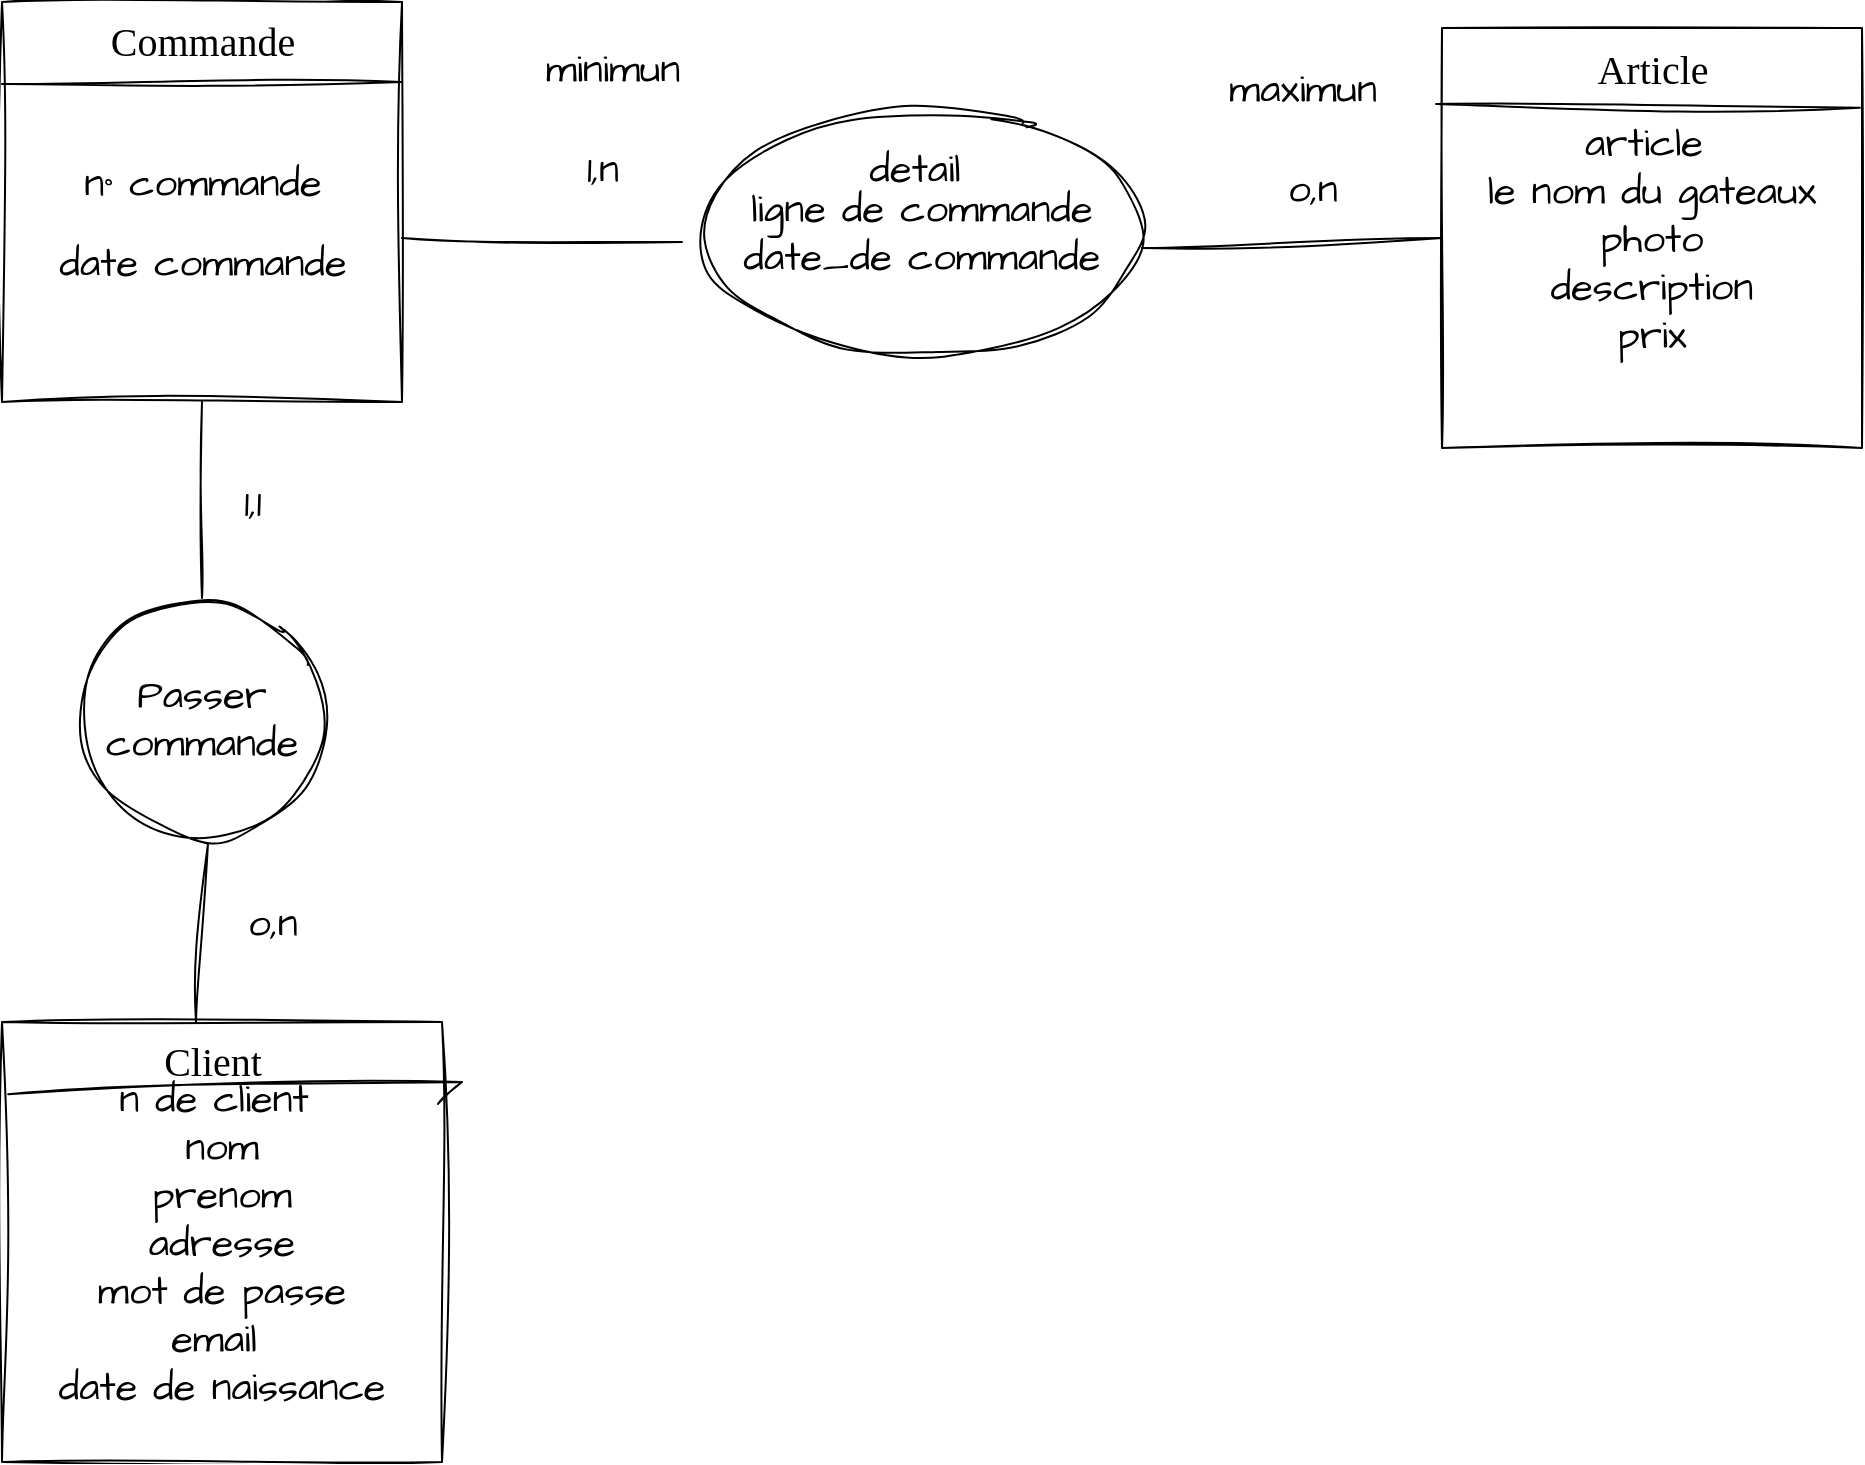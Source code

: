 <mxfile version="24.0.4" type="device">
  <diagram name="Page-1" id="lSGMDel060mrhGk9X5ky">
    <mxGraphModel dx="1434" dy="746" grid="1" gridSize="10" guides="1" tooltips="1" connect="1" arrows="1" fold="1" page="1" pageScale="1" pageWidth="827" pageHeight="1169" math="0" shadow="0">
      <root>
        <mxCell id="0" />
        <mxCell id="1" parent="0" />
        <mxCell id="gNDivGa9tHWg0lS5sGms-2" value="ligne de commande&lt;br style=&quot;border-color: var(--border-color);&quot;&gt;date_de commande" style="ellipse;whiteSpace=wrap;html=1;sketch=1;hachureGap=4;jiggle=2;curveFitting=1;fontFamily=Architects Daughter;fontSource=https%3A%2F%2Ffonts.googleapis.com%2Fcss%3Ffamily%3DArchitects%2BDaughter;fontSize=20;" parent="1" vertex="1">
          <mxGeometry x="410" y="93.5" width="220" height="123" as="geometry" />
        </mxCell>
        <mxCell id="gNDivGa9tHWg0lS5sGms-5" value="Passer commande" style="ellipse;whiteSpace=wrap;html=1;aspect=fixed;sketch=1;hachureGap=4;jiggle=2;curveFitting=1;fontFamily=Architects Daughter;fontSource=https%3A%2F%2Ffonts.googleapis.com%2Fcss%3Ffamily%3DArchitects%2BDaughter;fontSize=20;" parent="1" vertex="1">
          <mxGeometry x="100" y="338" width="120" height="120" as="geometry" />
        </mxCell>
        <mxCell id="gNDivGa9tHWg0lS5sGms-8" value="article&amp;nbsp;&lt;br&gt;le nom du gateaux&lt;br&gt;photo&lt;br&gt;description&lt;br&gt;prix" style="whiteSpace=wrap;html=1;aspect=fixed;sketch=1;hachureGap=4;jiggle=2;curveFitting=1;fontFamily=Architects Daughter;fontSource=https%3A%2F%2Ffonts.googleapis.com%2Fcss%3Ffamily%3DArchitects%2BDaughter;fontSize=20;" parent="1" vertex="1">
          <mxGeometry x="780" y="53" width="210" height="210" as="geometry" />
        </mxCell>
        <mxCell id="gNDivGa9tHWg0lS5sGms-9" value="o,n" style="text;html=1;align=center;verticalAlign=middle;resizable=0;points=[];autosize=1;strokeColor=none;fillColor=none;fontSize=20;fontFamily=Architects Daughter;" parent="1" vertex="1">
          <mxGeometry x="690" y="113" width="50" height="40" as="geometry" />
        </mxCell>
        <mxCell id="gNDivGa9tHWg0lS5sGms-10" value="1,n" style="text;html=1;align=center;verticalAlign=middle;resizable=0;points=[];autosize=1;strokeColor=none;fillColor=none;fontSize=20;fontFamily=Architects Daughter;" parent="1" vertex="1">
          <mxGeometry x="340" y="103" width="40" height="40" as="geometry" />
        </mxCell>
        <mxCell id="gNDivGa9tHWg0lS5sGms-12" value="n de client&amp;nbsp;&lt;br&gt;nom &lt;br&gt;prenom&lt;br&gt;adresse&lt;br&gt;mot de passe&lt;br&gt;email&amp;nbsp;&lt;div&gt;date de naissance&lt;/div&gt;" style="whiteSpace=wrap;html=1;aspect=fixed;sketch=1;hachureGap=4;jiggle=2;curveFitting=1;fontFamily=Architects Daughter;fontSource=https%3A%2F%2Ffonts.googleapis.com%2Fcss%3Ffamily%3DArchitects%2BDaughter;fontSize=20;" parent="1" vertex="1">
          <mxGeometry x="60" y="550" width="220" height="220" as="geometry" />
        </mxCell>
        <mxCell id="gNDivGa9tHWg0lS5sGms-13" value="1,1" style="text;html=1;align=center;verticalAlign=middle;resizable=0;points=[];autosize=1;strokeColor=none;fillColor=none;fontSize=20;fontFamily=Architects Daughter;" parent="1" vertex="1">
          <mxGeometry x="170" y="270" width="30" height="40" as="geometry" />
        </mxCell>
        <mxCell id="gNDivGa9tHWg0lS5sGms-14" value="o,n" style="text;html=1;align=center;verticalAlign=middle;resizable=0;points=[];autosize=1;strokeColor=none;fillColor=none;fontSize=20;fontFamily=Architects Daughter;" parent="1" vertex="1">
          <mxGeometry x="170" y="480" width="50" height="40" as="geometry" />
        </mxCell>
        <mxCell id="gNDivGa9tHWg0lS5sGms-15" value="detail&amp;nbsp;" style="text;html=1;align=center;verticalAlign=middle;resizable=0;points=[];autosize=1;strokeColor=none;fillColor=none;fontSize=20;fontFamily=Architects Daughter;" parent="1" vertex="1">
          <mxGeometry x="480" y="103" width="80" height="40" as="geometry" />
        </mxCell>
        <mxCell id="7TsIwmwxhWzD52rrkzcq-5" value="" style="endArrow=none;html=1;rounded=0;sketch=1;hachureGap=4;jiggle=2;curveFitting=1;fontFamily=Architects Daughter;fontSource=https%3A%2F%2Ffonts.googleapis.com%2Fcss%3Ffamily%3DArchitects%2BDaughter;fontSize=16;" parent="1" edge="1">
          <mxGeometry width="50" height="50" relative="1" as="geometry">
            <mxPoint x="260" y="158" as="sourcePoint" />
            <mxPoint x="400" y="160" as="targetPoint" />
          </mxGeometry>
        </mxCell>
        <mxCell id="7TsIwmwxhWzD52rrkzcq-6" value="" style="endArrow=none;html=1;rounded=0;sketch=1;hachureGap=4;jiggle=2;curveFitting=1;fontFamily=Architects Daughter;fontSource=https%3A%2F%2Ffonts.googleapis.com%2Fcss%3Ffamily%3DArchitects%2BDaughter;fontSize=16;entryX=0;entryY=0.5;entryDx=0;entryDy=0;" parent="1" target="gNDivGa9tHWg0lS5sGms-8" edge="1">
          <mxGeometry width="50" height="50" relative="1" as="geometry">
            <mxPoint x="630" y="163" as="sourcePoint" />
            <mxPoint x="680" y="113" as="targetPoint" />
          </mxGeometry>
        </mxCell>
        <mxCell id="7TsIwmwxhWzD52rrkzcq-7" value="" style="endArrow=none;html=1;rounded=0;sketch=1;hachureGap=4;jiggle=2;curveFitting=1;fontFamily=Architects Daughter;fontSource=https%3A%2F%2Ffonts.googleapis.com%2Fcss%3Ffamily%3DArchitects%2BDaughter;fontSize=16;exitX=0.5;exitY=0;exitDx=0;exitDy=0;" parent="1" source="gNDivGa9tHWg0lS5sGms-5" edge="1">
          <mxGeometry width="50" height="50" relative="1" as="geometry">
            <mxPoint x="110" y="290" as="sourcePoint" />
            <mxPoint x="160" y="240" as="targetPoint" />
          </mxGeometry>
        </mxCell>
        <mxCell id="7TsIwmwxhWzD52rrkzcq-8" value="" style="endArrow=none;html=1;rounded=0;sketch=1;hachureGap=4;jiggle=2;curveFitting=1;fontFamily=Architects Daughter;fontSource=https%3A%2F%2Ffonts.googleapis.com%2Fcss%3Ffamily%3DArchitects%2BDaughter;fontSize=16;exitX=0.473;exitY=-0.014;exitDx=0;exitDy=0;exitPerimeter=0;" parent="1" edge="1">
          <mxGeometry width="50" height="50" relative="1" as="geometry">
            <mxPoint x="157.03" y="550.0" as="sourcePoint" />
            <mxPoint x="162.97" y="461.08" as="targetPoint" />
          </mxGeometry>
        </mxCell>
        <mxCell id="7TsIwmwxhWzD52rrkzcq-9" value="" style="swimlane;startSize=0;sketch=1;hachureGap=4;jiggle=2;curveFitting=1;fontFamily=Architects Daughter;fontSource=https%3A%2F%2Ffonts.googleapis.com%2Fcss%3Ffamily%3DArchitects%2BDaughter;fontSize=20;" parent="1" vertex="1">
          <mxGeometry x="60" y="40" width="200" height="200" as="geometry" />
        </mxCell>
        <mxCell id="7TsIwmwxhWzD52rrkzcq-10" value="&lt;font face=&quot;Comic Sans MS&quot;&gt;Commande&lt;/font&gt;" style="text;html=1;align=center;verticalAlign=middle;resizable=0;points=[];autosize=1;strokeColor=none;fillColor=none;fontSize=20;fontFamily=Architects Daughter;" parent="7TsIwmwxhWzD52rrkzcq-9" vertex="1">
          <mxGeometry x="40" width="120" height="40" as="geometry" />
        </mxCell>
        <mxCell id="7TsIwmwxhWzD52rrkzcq-13" value="date commande" style="text;html=1;align=center;verticalAlign=middle;resizable=0;points=[];autosize=1;strokeColor=none;fillColor=none;fontSize=20;fontFamily=Architects Daughter;" parent="7TsIwmwxhWzD52rrkzcq-9" vertex="1">
          <mxGeometry x="15" y="110" width="170" height="40" as="geometry" />
        </mxCell>
        <mxCell id="7TsIwmwxhWzD52rrkzcq-12" value="n° commande" style="text;html=1;align=center;verticalAlign=middle;resizable=0;points=[];autosize=1;strokeColor=none;fillColor=none;fontSize=20;fontFamily=Architects Daughter;" parent="7TsIwmwxhWzD52rrkzcq-9" vertex="1">
          <mxGeometry x="30" y="70" width="140" height="40" as="geometry" />
        </mxCell>
        <mxCell id="7TsIwmwxhWzD52rrkzcq-14" value="&lt;font face=&quot;Comic Sans MS&quot;&gt;Client&lt;/font&gt;" style="text;html=1;align=center;verticalAlign=middle;resizable=0;points=[];autosize=1;strokeColor=none;fillColor=none;fontSize=20;fontFamily=Architects Daughter;" parent="1" vertex="1">
          <mxGeometry x="125" y="550" width="80" height="40" as="geometry" />
        </mxCell>
        <mxCell id="7TsIwmwxhWzD52rrkzcq-15" value="&lt;font face=&quot;Comic Sans MS&quot;&gt;Article&lt;/font&gt;" style="text;html=1;align=center;verticalAlign=middle;resizable=0;points=[];autosize=1;strokeColor=none;fillColor=none;fontSize=20;fontFamily=Architects Daughter;" parent="1" vertex="1">
          <mxGeometry x="840" y="53.5" width="90" height="40" as="geometry" />
        </mxCell>
        <mxCell id="7TsIwmwxhWzD52rrkzcq-16" value="" style="endArrow=none;html=1;rounded=0;sketch=1;hachureGap=4;jiggle=2;curveFitting=1;fontFamily=Architects Daughter;fontSource=https%3A%2F%2Ffonts.googleapis.com%2Fcss%3Ffamily%3DArchitects%2BDaughter;fontSize=16;entryX=1;entryY=0.2;entryDx=0;entryDy=0;entryPerimeter=0;exitX=0;exitY=0.205;exitDx=0;exitDy=0;exitPerimeter=0;" parent="1" source="7TsIwmwxhWzD52rrkzcq-9" target="7TsIwmwxhWzD52rrkzcq-9" edge="1">
          <mxGeometry width="50" height="50" relative="1" as="geometry">
            <mxPoint x="140" y="110" as="sourcePoint" />
            <mxPoint x="190" y="60" as="targetPoint" />
          </mxGeometry>
        </mxCell>
        <mxCell id="7TsIwmwxhWzD52rrkzcq-17" value="" style="endArrow=none;html=1;rounded=0;sketch=1;hachureGap=4;jiggle=2;curveFitting=1;fontFamily=Architects Daughter;fontSource=https%3A%2F%2Ffonts.googleapis.com%2Fcss%3Ffamily%3DArchitects%2BDaughter;fontSize=16;entryX=0.995;entryY=0.19;entryDx=0;entryDy=0;entryPerimeter=0;exitX=-0.014;exitY=0.181;exitDx=0;exitDy=0;exitPerimeter=0;" parent="1" source="gNDivGa9tHWg0lS5sGms-8" target="gNDivGa9tHWg0lS5sGms-8" edge="1">
          <mxGeometry width="50" height="50" relative="1" as="geometry">
            <mxPoint x="900" y="120" as="sourcePoint" />
            <mxPoint x="950" y="70" as="targetPoint" />
          </mxGeometry>
        </mxCell>
        <mxCell id="7TsIwmwxhWzD52rrkzcq-18" value="" style="endArrow=none;html=1;rounded=0;sketch=1;hachureGap=4;jiggle=2;curveFitting=1;fontFamily=Architects Daughter;fontSource=https%3A%2F%2Ffonts.googleapis.com%2Fcss%3Ffamily%3DArchitects%2BDaughter;fontSize=16;exitX=0.014;exitY=0.164;exitDx=0;exitDy=0;exitPerimeter=0;entryX=0.991;entryY=0.186;entryDx=0;entryDy=0;entryPerimeter=0;" parent="1" source="gNDivGa9tHWg0lS5sGms-12" target="gNDivGa9tHWg0lS5sGms-12" edge="1">
          <mxGeometry width="50" height="50" relative="1" as="geometry">
            <mxPoint x="210" y="610" as="sourcePoint" />
            <mxPoint x="260" y="560" as="targetPoint" />
            <Array as="points">
              <mxPoint x="290" y="580" />
            </Array>
          </mxGeometry>
        </mxCell>
        <mxCell id="TVGNwLvtVS7QPymmqh1n-1" value="minimun" style="text;html=1;align=center;verticalAlign=middle;resizable=0;points=[];autosize=1;strokeColor=none;fillColor=none;fontSize=20;fontFamily=Architects Daughter;" parent="1" vertex="1">
          <mxGeometry x="320" y="53" width="90" height="40" as="geometry" />
        </mxCell>
        <mxCell id="TVGNwLvtVS7QPymmqh1n-2" value="maximun" style="text;html=1;align=center;verticalAlign=middle;resizable=0;points=[];autosize=1;strokeColor=none;fillColor=none;fontSize=20;fontFamily=Architects Daughter;" parent="1" vertex="1">
          <mxGeometry x="660" y="63" width="100" height="40" as="geometry" />
        </mxCell>
      </root>
    </mxGraphModel>
  </diagram>
</mxfile>
